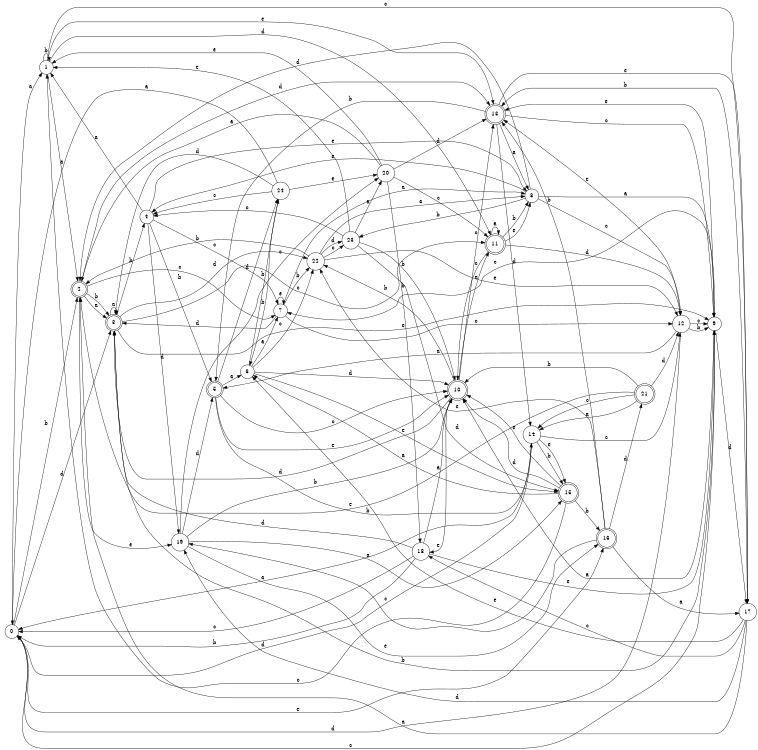 digraph n20_5 {
__start0 [label="" shape="none"];

rankdir=LR;
size="8,5";

s0 [style="filled", color="black", fillcolor="white" shape="circle", label="0"];
s1 [style="filled", color="black", fillcolor="white" shape="circle", label="1"];
s2 [style="rounded,filled", color="black", fillcolor="white" shape="doublecircle", label="2"];
s3 [style="rounded,filled", color="black", fillcolor="white" shape="doublecircle", label="3"];
s4 [style="filled", color="black", fillcolor="white" shape="circle", label="4"];
s5 [style="rounded,filled", color="black", fillcolor="white" shape="doublecircle", label="5"];
s6 [style="filled", color="black", fillcolor="white" shape="circle", label="6"];
s7 [style="filled", color="black", fillcolor="white" shape="circle", label="7"];
s8 [style="filled", color="black", fillcolor="white" shape="circle", label="8"];
s9 [style="filled", color="black", fillcolor="white" shape="circle", label="9"];
s10 [style="rounded,filled", color="black", fillcolor="white" shape="doublecircle", label="10"];
s11 [style="rounded,filled", color="black", fillcolor="white" shape="doublecircle", label="11"];
s12 [style="filled", color="black", fillcolor="white" shape="circle", label="12"];
s13 [style="rounded,filled", color="black", fillcolor="white" shape="doublecircle", label="13"];
s14 [style="filled", color="black", fillcolor="white" shape="circle", label="14"];
s15 [style="rounded,filled", color="black", fillcolor="white" shape="doublecircle", label="15"];
s16 [style="rounded,filled", color="black", fillcolor="white" shape="doublecircle", label="16"];
s17 [style="filled", color="black", fillcolor="white" shape="circle", label="17"];
s18 [style="filled", color="black", fillcolor="white" shape="circle", label="18"];
s19 [style="filled", color="black", fillcolor="white" shape="circle", label="19"];
s20 [style="filled", color="black", fillcolor="white" shape="circle", label="20"];
s21 [style="rounded,filled", color="black", fillcolor="white" shape="doublecircle", label="21"];
s22 [style="filled", color="black", fillcolor="white" shape="circle", label="22"];
s23 [style="filled", color="black", fillcolor="white" shape="circle", label="23"];
s24 [style="filled", color="black", fillcolor="white" shape="circle", label="24"];
s0 -> s1 [label="a"];
s0 -> s2 [label="b"];
s0 -> s9 [label="c"];
s0 -> s3 [label="d"];
s0 -> s16 [label="e"];
s1 -> s2 [label="a"];
s1 -> s1 [label="b"];
s1 -> s17 [label="c"];
s1 -> s11 [label="d"];
s1 -> s13 [label="e"];
s2 -> s3 [label="a"];
s2 -> s3 [label="b"];
s2 -> s7 [label="c"];
s2 -> s13 [label="d"];
s2 -> s19 [label="e"];
s3 -> s3 [label="a"];
s3 -> s4 [label="b"];
s3 -> s11 [label="c"];
s3 -> s22 [label="d"];
s3 -> s9 [label="e"];
s4 -> s1 [label="a"];
s4 -> s5 [label="b"];
s4 -> s7 [label="c"];
s4 -> s19 [label="d"];
s4 -> s8 [label="e"];
s5 -> s6 [label="a"];
s5 -> s14 [label="b"];
s5 -> s10 [label="c"];
s5 -> s24 [label="d"];
s5 -> s10 [label="e"];
s6 -> s7 [label="a"];
s6 -> s24 [label="b"];
s6 -> s22 [label="c"];
s6 -> s10 [label="d"];
s6 -> s15 [label="e"];
s7 -> s8 [label="a"];
s7 -> s22 [label="b"];
s7 -> s12 [label="c"];
s7 -> s3 [label="d"];
s7 -> s7 [label="e"];
s8 -> s9 [label="a"];
s8 -> s23 [label="b"];
s8 -> s12 [label="c"];
s8 -> s2 [label="d"];
s8 -> s4 [label="e"];
s9 -> s10 [label="a"];
s9 -> s3 [label="b"];
s9 -> s7 [label="c"];
s9 -> s17 [label="d"];
s9 -> s13 [label="e"];
s10 -> s11 [label="a"];
s10 -> s22 [label="b"];
s10 -> s13 [label="c"];
s10 -> s3 [label="d"];
s10 -> s18 [label="e"];
s11 -> s11 [label="a"];
s11 -> s8 [label="b"];
s11 -> s10 [label="c"];
s11 -> s12 [label="d"];
s11 -> s8 [label="e"];
s12 -> s5 [label="a"];
s12 -> s9 [label="b"];
s12 -> s9 [label="c"];
s12 -> s0 [label="d"];
s12 -> s13 [label="e"];
s13 -> s8 [label="a"];
s13 -> s5 [label="b"];
s13 -> s9 [label="c"];
s13 -> s14 [label="d"];
s13 -> s17 [label="e"];
s14 -> s0 [label="a"];
s14 -> s15 [label="b"];
s14 -> s12 [label="c"];
s14 -> s0 [label="d"];
s14 -> s15 [label="e"];
s15 -> s6 [label="a"];
s15 -> s16 [label="b"];
s15 -> s1 [label="c"];
s15 -> s10 [label="d"];
s15 -> s10 [label="e"];
s16 -> s17 [label="a"];
s16 -> s13 [label="b"];
s16 -> s19 [label="c"];
s16 -> s21 [label="d"];
s16 -> s22 [label="e"];
s17 -> s2 [label="a"];
s17 -> s13 [label="b"];
s17 -> s18 [label="c"];
s17 -> s19 [label="d"];
s17 -> s6 [label="e"];
s18 -> s10 [label="a"];
s18 -> s0 [label="b"];
s18 -> s0 [label="c"];
s18 -> s3 [label="d"];
s18 -> s9 [label="e"];
s19 -> s15 [label="a"];
s19 -> s10 [label="b"];
s19 -> s20 [label="c"];
s19 -> s5 [label="d"];
s19 -> s16 [label="e"];
s20 -> s2 [label="a"];
s20 -> s18 [label="b"];
s20 -> s11 [label="c"];
s20 -> s13 [label="d"];
s20 -> s1 [label="e"];
s21 -> s14 [label="a"];
s21 -> s10 [label="b"];
s21 -> s14 [label="c"];
s21 -> s12 [label="d"];
s21 -> s2 [label="e"];
s22 -> s8 [label="a"];
s22 -> s2 [label="b"];
s22 -> s23 [label="c"];
s22 -> s23 [label="d"];
s22 -> s12 [label="e"];
s23 -> s20 [label="a"];
s23 -> s10 [label="b"];
s23 -> s4 [label="c"];
s23 -> s15 [label="d"];
s23 -> s1 [label="e"];
s24 -> s0 [label="a"];
s24 -> s6 [label="b"];
s24 -> s4 [label="c"];
s24 -> s3 [label="d"];
s24 -> s20 [label="e"];

}